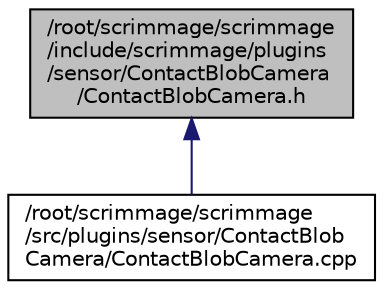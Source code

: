 digraph "/root/scrimmage/scrimmage/include/scrimmage/plugins/sensor/ContactBlobCamera/ContactBlobCamera.h"
{
 // LATEX_PDF_SIZE
  edge [fontname="Helvetica",fontsize="10",labelfontname="Helvetica",labelfontsize="10"];
  node [fontname="Helvetica",fontsize="10",shape=record];
  Node1 [label="/root/scrimmage/scrimmage\l/include/scrimmage/plugins\l/sensor/ContactBlobCamera\l/ContactBlobCamera.h",height=0.2,width=0.4,color="black", fillcolor="grey75", style="filled", fontcolor="black",tooltip="Brief file description."];
  Node1 -> Node2 [dir="back",color="midnightblue",fontsize="10",style="solid",fontname="Helvetica"];
  Node2 [label="/root/scrimmage/scrimmage\l/src/plugins/sensor/ContactBlob\lCamera/ContactBlobCamera.cpp",height=0.2,width=0.4,color="black", fillcolor="white", style="filled",URL="$ContactBlobCamera_8cpp.html",tooltip="Brief file description."];
}
